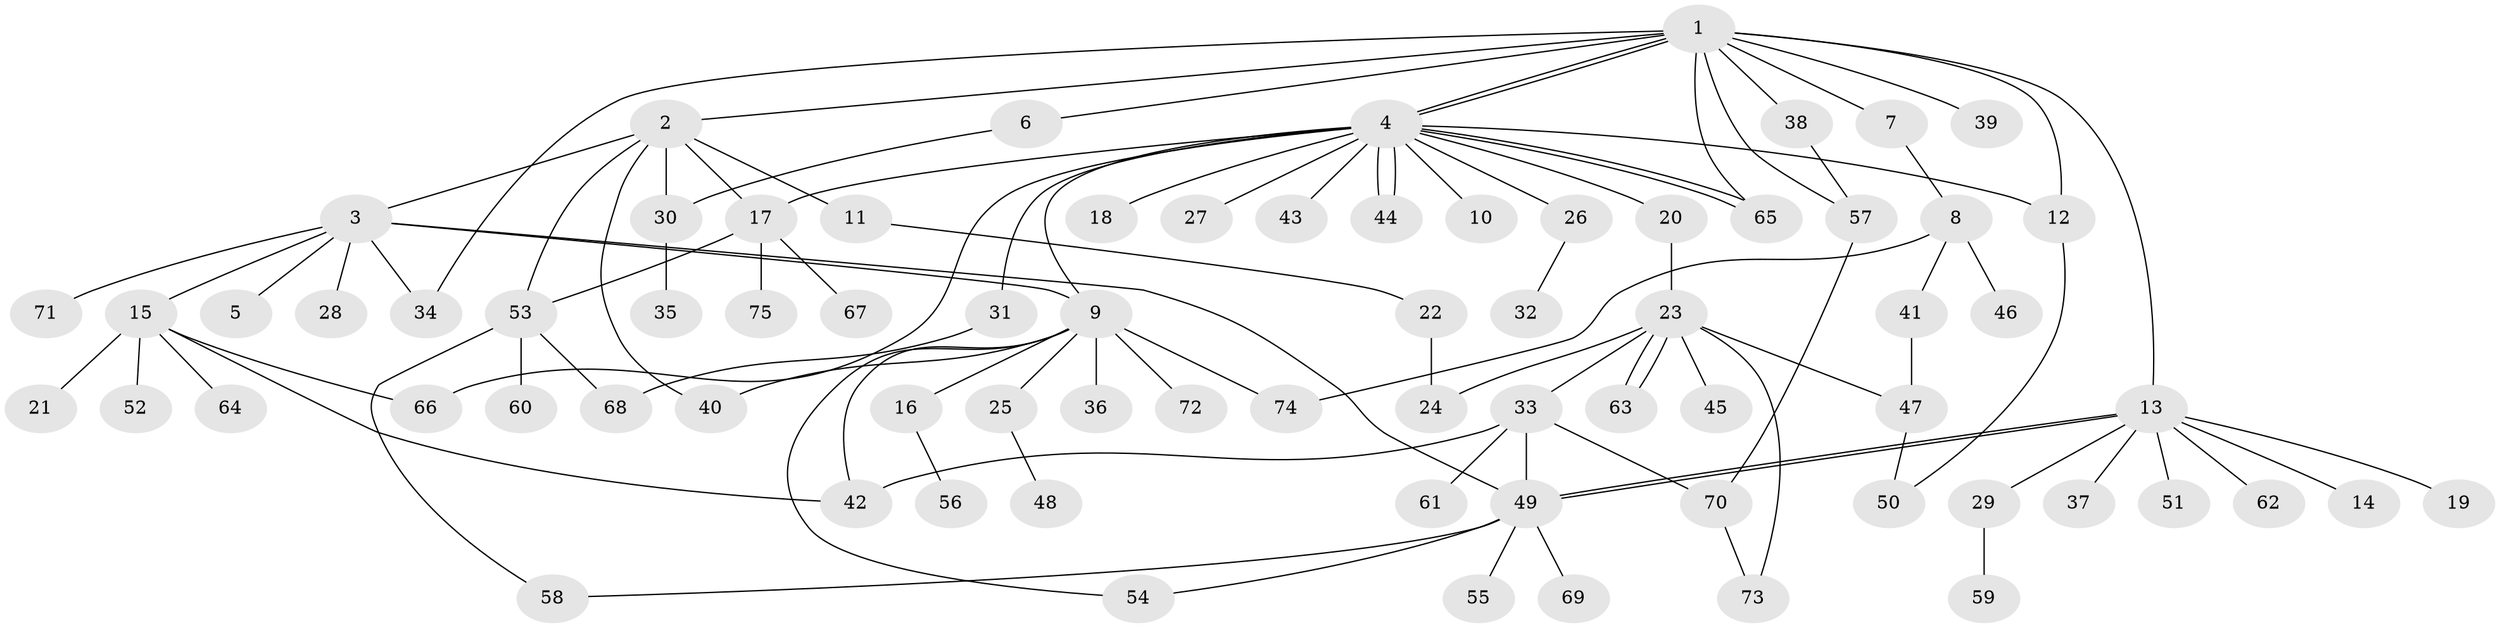 // coarse degree distribution, {12: 0.017857142857142856, 7: 0.07142857142857142, 15: 0.017857142857142856, 2: 0.23214285714285715, 4: 0.05357142857142857, 10: 0.017857142857142856, 1: 0.44642857142857145, 3: 0.08928571428571429, 8: 0.017857142857142856, 6: 0.017857142857142856, 5: 0.017857142857142856}
// Generated by graph-tools (version 1.1) at 2025/23/03/03/25 07:23:48]
// undirected, 75 vertices, 102 edges
graph export_dot {
graph [start="1"]
  node [color=gray90,style=filled];
  1;
  2;
  3;
  4;
  5;
  6;
  7;
  8;
  9;
  10;
  11;
  12;
  13;
  14;
  15;
  16;
  17;
  18;
  19;
  20;
  21;
  22;
  23;
  24;
  25;
  26;
  27;
  28;
  29;
  30;
  31;
  32;
  33;
  34;
  35;
  36;
  37;
  38;
  39;
  40;
  41;
  42;
  43;
  44;
  45;
  46;
  47;
  48;
  49;
  50;
  51;
  52;
  53;
  54;
  55;
  56;
  57;
  58;
  59;
  60;
  61;
  62;
  63;
  64;
  65;
  66;
  67;
  68;
  69;
  70;
  71;
  72;
  73;
  74;
  75;
  1 -- 2;
  1 -- 4;
  1 -- 4;
  1 -- 6;
  1 -- 7;
  1 -- 12;
  1 -- 13;
  1 -- 34;
  1 -- 38;
  1 -- 39;
  1 -- 57;
  1 -- 65;
  2 -- 3;
  2 -- 11;
  2 -- 17;
  2 -- 30;
  2 -- 40;
  2 -- 53;
  3 -- 5;
  3 -- 9;
  3 -- 15;
  3 -- 28;
  3 -- 34;
  3 -- 49;
  3 -- 71;
  4 -- 9;
  4 -- 10;
  4 -- 12;
  4 -- 17;
  4 -- 18;
  4 -- 20;
  4 -- 26;
  4 -- 27;
  4 -- 31;
  4 -- 43;
  4 -- 44;
  4 -- 44;
  4 -- 65;
  4 -- 65;
  4 -- 66;
  6 -- 30;
  7 -- 8;
  8 -- 41;
  8 -- 46;
  8 -- 74;
  9 -- 16;
  9 -- 25;
  9 -- 36;
  9 -- 40;
  9 -- 42;
  9 -- 54;
  9 -- 72;
  9 -- 74;
  11 -- 22;
  12 -- 50;
  13 -- 14;
  13 -- 19;
  13 -- 29;
  13 -- 37;
  13 -- 49;
  13 -- 49;
  13 -- 51;
  13 -- 62;
  15 -- 21;
  15 -- 42;
  15 -- 52;
  15 -- 64;
  15 -- 66;
  16 -- 56;
  17 -- 53;
  17 -- 67;
  17 -- 75;
  20 -- 23;
  22 -- 24;
  23 -- 24;
  23 -- 33;
  23 -- 45;
  23 -- 47;
  23 -- 63;
  23 -- 63;
  23 -- 73;
  25 -- 48;
  26 -- 32;
  29 -- 59;
  30 -- 35;
  31 -- 68;
  33 -- 42;
  33 -- 49;
  33 -- 61;
  33 -- 70;
  38 -- 57;
  41 -- 47;
  47 -- 50;
  49 -- 54;
  49 -- 55;
  49 -- 58;
  49 -- 69;
  53 -- 58;
  53 -- 60;
  53 -- 68;
  57 -- 70;
  70 -- 73;
}
